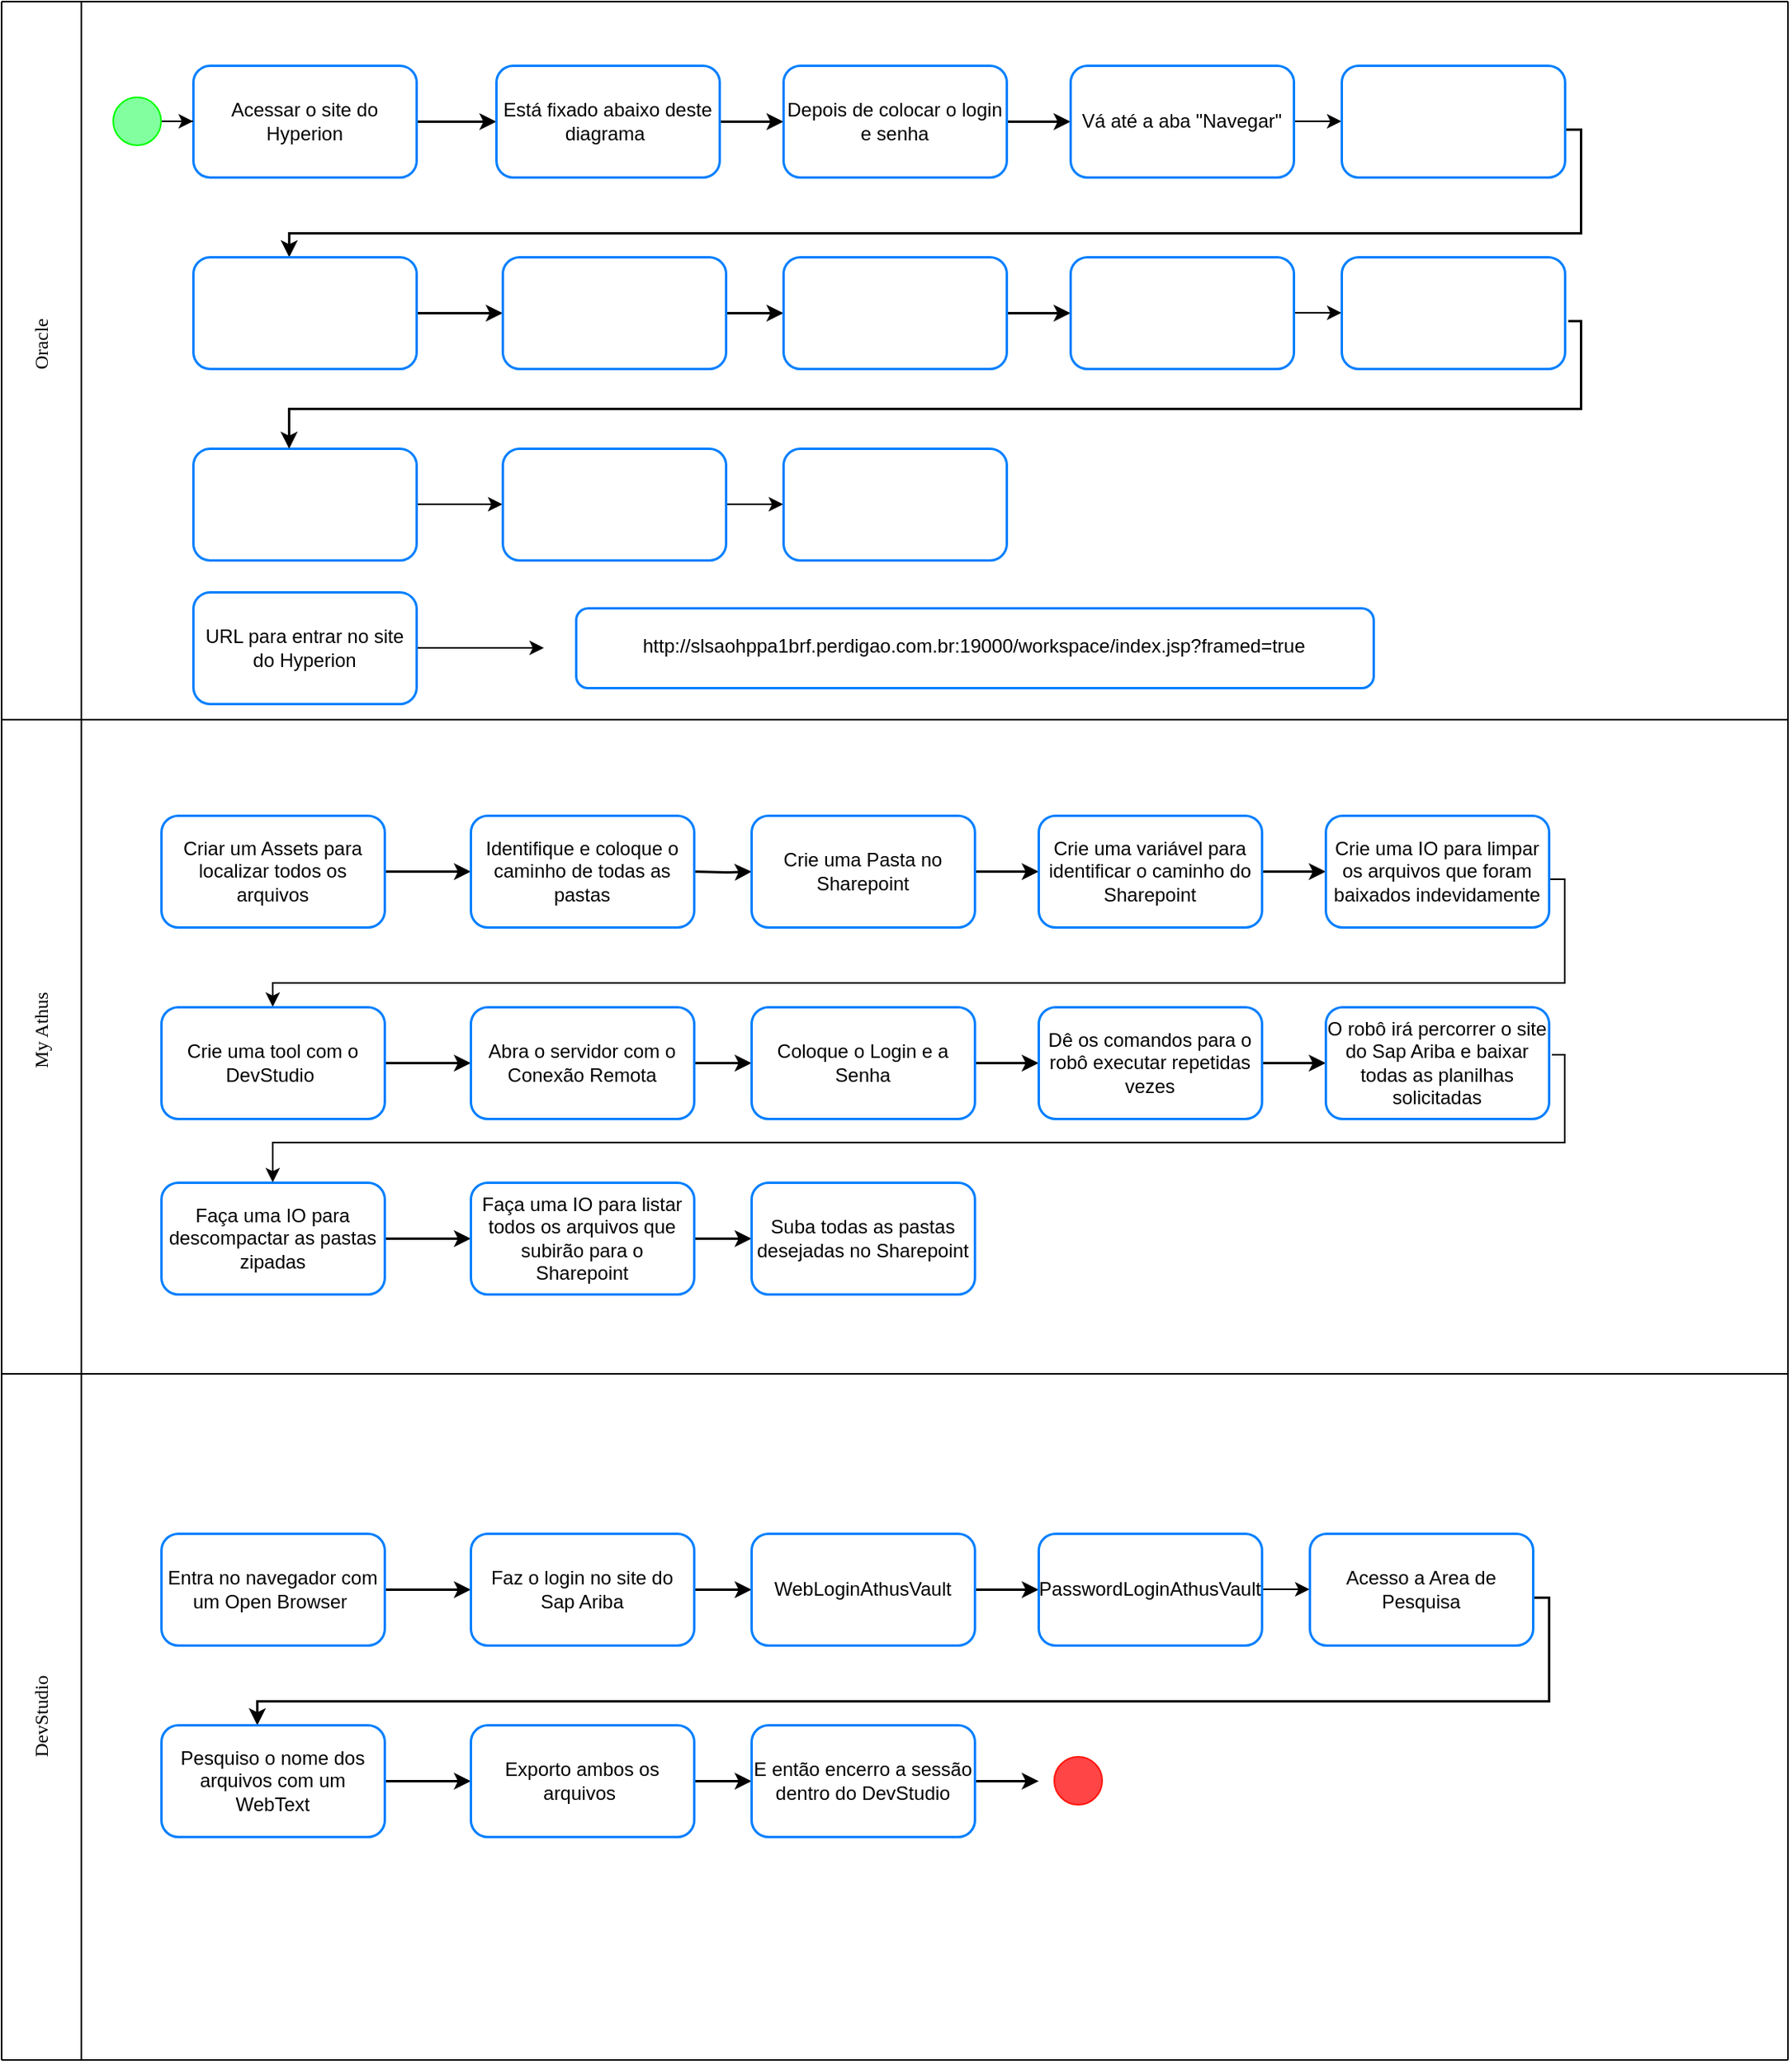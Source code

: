 <mxfile version="24.6.4" type="github">
  <diagram name="Página-1" id="-Nbuqv1Fr_TWL1hPOY4e">
    <mxGraphModel dx="1066" dy="613" grid="1" gridSize="10" guides="1" tooltips="1" connect="1" arrows="1" fold="1" page="1" pageScale="1" pageWidth="827" pageHeight="1169" math="0" shadow="0">
      <root>
        <mxCell id="0" />
        <mxCell id="1" parent="0" />
        <mxCell id="8QDnk09wVdR3-URtwcz0-7" value="" style="rounded=1;whiteSpace=wrap;html=1;strokeColor=#007FFF;strokeWidth=1.5;" parent="1" vertex="1">
          <mxGeometry x="360" y="380" width="500" height="50" as="geometry" />
        </mxCell>
        <mxCell id="xklGR3EyqK50y4K4-iU5-8" value="" style="edgeStyle=orthogonalEdgeStyle;rounded=0;orthogonalLoop=1;jettySize=auto;html=1;strokeColor=#000000;strokeWidth=1.5;" parent="1" source="xklGR3EyqK50y4K4-iU5-1" target="xklGR3EyqK50y4K4-iU5-7" edge="1">
          <mxGeometry relative="1" as="geometry" />
        </mxCell>
        <mxCell id="xklGR3EyqK50y4K4-iU5-1" value="Acessar o site do Hyperion" style="rounded=1;whiteSpace=wrap;html=1;strokeColor=#007FFF;strokeWidth=1.5;" parent="1" vertex="1">
          <mxGeometry x="120" y="40" width="140" height="70" as="geometry" />
        </mxCell>
        <mxCell id="xklGR3EyqK50y4K4-iU5-10" value="" style="edgeStyle=orthogonalEdgeStyle;rounded=0;orthogonalLoop=1;jettySize=auto;html=1;strokeColor=#000000;strokeWidth=1.5;" parent="1" source="xklGR3EyqK50y4K4-iU5-7" target="xklGR3EyqK50y4K4-iU5-9" edge="1">
          <mxGeometry relative="1" as="geometry" />
        </mxCell>
        <mxCell id="xklGR3EyqK50y4K4-iU5-7" value="Está fixado abaixo deste diagrama&amp;nbsp;" style="rounded=1;whiteSpace=wrap;html=1;strokeColor=#007FFF;strokeWidth=1.5;" parent="1" vertex="1">
          <mxGeometry x="310" y="40" width="140" height="70" as="geometry" />
        </mxCell>
        <mxCell id="xklGR3EyqK50y4K4-iU5-12" value="" style="edgeStyle=orthogonalEdgeStyle;rounded=0;orthogonalLoop=1;jettySize=auto;html=1;strokeColor=#000000;strokeWidth=1.5;" parent="1" source="xklGR3EyqK50y4K4-iU5-9" target="xklGR3EyqK50y4K4-iU5-11" edge="1">
          <mxGeometry relative="1" as="geometry" />
        </mxCell>
        <mxCell id="xklGR3EyqK50y4K4-iU5-9" value="Depois de colocar o login e senha" style="rounded=1;whiteSpace=wrap;html=1;strokeColor=#007FFF;strokeWidth=1.5;" parent="1" vertex="1">
          <mxGeometry x="490" y="40" width="140" height="70" as="geometry" />
        </mxCell>
        <mxCell id="btMj1ztMAgMaOOfJKISs-78" value="" style="edgeStyle=orthogonalEdgeStyle;rounded=0;orthogonalLoop=1;jettySize=auto;html=1;" parent="1" source="xklGR3EyqK50y4K4-iU5-11" target="xklGR3EyqK50y4K4-iU5-13" edge="1">
          <mxGeometry relative="1" as="geometry" />
        </mxCell>
        <mxCell id="xklGR3EyqK50y4K4-iU5-11" value="Vá até a aba &quot;Navegar&quot;" style="rounded=1;whiteSpace=wrap;html=1;strokeColor=#007FFF;strokeWidth=1.5;" parent="1" vertex="1">
          <mxGeometry x="670" y="40" width="140" height="70" as="geometry" />
        </mxCell>
        <mxCell id="xklGR3EyqK50y4K4-iU5-17" style="edgeStyle=orthogonalEdgeStyle;rounded=0;orthogonalLoop=1;jettySize=auto;html=1;strokeWidth=1.5;entryX=0.429;entryY=0;entryDx=0;entryDy=0;entryPerimeter=0;" parent="1" target="xklGR3EyqK50y4K4-iU5-15" edge="1">
          <mxGeometry relative="1" as="geometry">
            <mxPoint x="180" y="150" as="targetPoint" />
            <mxPoint x="962.02" y="60" as="sourcePoint" />
            <Array as="points">
              <mxPoint x="962" y="80" />
              <mxPoint x="990" y="80" />
              <mxPoint x="990" y="145" />
              <mxPoint x="180" y="145" />
            </Array>
          </mxGeometry>
        </mxCell>
        <mxCell id="xklGR3EyqK50y4K4-iU5-13" value="" style="rounded=1;whiteSpace=wrap;html=1;strokeColor=#007FFF;strokeWidth=1.5;" parent="1" vertex="1">
          <mxGeometry x="840" y="40" width="140" height="70" as="geometry" />
        </mxCell>
        <mxCell id="xklGR3EyqK50y4K4-iU5-19" value="" style="edgeStyle=orthogonalEdgeStyle;rounded=0;orthogonalLoop=1;jettySize=auto;html=1;strokeColor=#000000;strokeWidth=1.5;" parent="1" source="xklGR3EyqK50y4K4-iU5-15" target="xklGR3EyqK50y4K4-iU5-18" edge="1">
          <mxGeometry relative="1" as="geometry" />
        </mxCell>
        <mxCell id="xklGR3EyqK50y4K4-iU5-15" value="" style="rounded=1;whiteSpace=wrap;html=1;strokeColor=#007FFF;strokeWidth=1.5;" parent="1" vertex="1">
          <mxGeometry x="120" y="160" width="140" height="70" as="geometry" />
        </mxCell>
        <mxCell id="xklGR3EyqK50y4K4-iU5-21" value="" style="edgeStyle=orthogonalEdgeStyle;rounded=0;orthogonalLoop=1;jettySize=auto;html=1;strokeColor=#000000;strokeWidth=1.5;" parent="1" source="xklGR3EyqK50y4K4-iU5-18" target="xklGR3EyqK50y4K4-iU5-20" edge="1">
          <mxGeometry relative="1" as="geometry" />
        </mxCell>
        <mxCell id="xklGR3EyqK50y4K4-iU5-18" value="" style="rounded=1;whiteSpace=wrap;html=1;strokeColor=#007FFF;strokeWidth=1.5;" parent="1" vertex="1">
          <mxGeometry x="314" y="160" width="140" height="70" as="geometry" />
        </mxCell>
        <mxCell id="xklGR3EyqK50y4K4-iU5-25" value="" style="edgeStyle=orthogonalEdgeStyle;rounded=0;orthogonalLoop=1;jettySize=auto;html=1;strokeColor=#000000;strokeWidth=1.5;" parent="1" source="xklGR3EyqK50y4K4-iU5-20" target="xklGR3EyqK50y4K4-iU5-24" edge="1">
          <mxGeometry relative="1" as="geometry" />
        </mxCell>
        <mxCell id="xklGR3EyqK50y4K4-iU5-20" value="" style="rounded=1;whiteSpace=wrap;html=1;strokeColor=#007FFF;strokeWidth=1.5;" parent="1" vertex="1">
          <mxGeometry x="490" y="160" width="140" height="70" as="geometry" />
        </mxCell>
        <mxCell id="btMj1ztMAgMaOOfJKISs-79" value="" style="edgeStyle=orthogonalEdgeStyle;rounded=0;orthogonalLoop=1;jettySize=auto;html=1;" parent="1" source="xklGR3EyqK50y4K4-iU5-24" target="xklGR3EyqK50y4K4-iU5-26" edge="1">
          <mxGeometry relative="1" as="geometry" />
        </mxCell>
        <mxCell id="xklGR3EyqK50y4K4-iU5-24" value="" style="rounded=1;whiteSpace=wrap;html=1;strokeColor=#007FFF;strokeWidth=1.5;" parent="1" vertex="1">
          <mxGeometry x="670" y="160" width="140" height="70" as="geometry" />
        </mxCell>
        <mxCell id="xklGR3EyqK50y4K4-iU5-26" value="" style="rounded=1;whiteSpace=wrap;html=1;strokeColor=#007FFF;strokeWidth=1.5;" parent="1" vertex="1">
          <mxGeometry x="840" y="160" width="140" height="70" as="geometry" />
        </mxCell>
        <mxCell id="btMj1ztMAgMaOOfJKISs-73" value="" style="edgeStyle=orthogonalEdgeStyle;rounded=0;orthogonalLoop=1;jettySize=auto;html=1;" parent="1" source="xklGR3EyqK50y4K4-iU5-28" target="btMj1ztMAgMaOOfJKISs-72" edge="1">
          <mxGeometry relative="1" as="geometry" />
        </mxCell>
        <mxCell id="xklGR3EyqK50y4K4-iU5-28" value="" style="rounded=1;whiteSpace=wrap;html=1;strokeColor=#007FFF;strokeWidth=1.5;" parent="1" vertex="1">
          <mxGeometry x="120" y="280" width="140" height="70" as="geometry" />
        </mxCell>
        <mxCell id="xklGR3EyqK50y4K4-iU5-48" style="edgeStyle=orthogonalEdgeStyle;rounded=0;orthogonalLoop=1;jettySize=auto;html=1;strokeWidth=1.5;" parent="1" edge="1">
          <mxGeometry relative="1" as="geometry">
            <mxPoint x="180" y="280" as="targetPoint" />
            <mxPoint x="982" y="200" as="sourcePoint" />
            <Array as="points">
              <mxPoint x="990" y="200" />
              <mxPoint x="990" y="255" />
              <mxPoint x="180" y="255" />
            </Array>
          </mxGeometry>
        </mxCell>
        <mxCell id="btMj1ztMAgMaOOfJKISs-3" value="" style="endArrow=none;html=1;rounded=0;" parent="1" edge="1">
          <mxGeometry width="50" height="50" relative="1" as="geometry">
            <mxPoint x="50" y="430" as="sourcePoint" />
            <mxPoint x="50" as="targetPoint" />
          </mxGeometry>
        </mxCell>
        <mxCell id="btMj1ztMAgMaOOfJKISs-5" value="Oracle" style="text;html=1;align=center;verticalAlign=middle;resizable=0;points=[];autosize=1;strokeColor=none;fillColor=none;rotation=270;fontStyle=0;fontFamily=Verdana;" parent="1" vertex="1">
          <mxGeometry x="-5" y="200" width="60" height="30" as="geometry" />
        </mxCell>
        <mxCell id="btMj1ztMAgMaOOfJKISs-10" value="" style="endArrow=none;html=1;rounded=0;" parent="1" edge="1">
          <mxGeometry width="50" height="50" relative="1" as="geometry">
            <mxPoint x="1120" as="sourcePoint" />
            <mxPoint as="targetPoint" />
          </mxGeometry>
        </mxCell>
        <mxCell id="btMj1ztMAgMaOOfJKISs-11" value="" style="endArrow=none;html=1;rounded=0;" parent="1" edge="1">
          <mxGeometry width="50" height="50" relative="1" as="geometry">
            <mxPoint y="430" as="sourcePoint" />
            <mxPoint as="targetPoint" />
          </mxGeometry>
        </mxCell>
        <mxCell id="btMj1ztMAgMaOOfJKISs-12" value="" style="endArrow=none;html=1;rounded=0;" parent="1" edge="1">
          <mxGeometry width="50" height="50" relative="1" as="geometry">
            <mxPoint x="1120" y="430" as="sourcePoint" />
            <mxPoint x="1120" as="targetPoint" />
          </mxGeometry>
        </mxCell>
        <mxCell id="btMj1ztMAgMaOOfJKISs-16" value="" style="edgeStyle=orthogonalEdgeStyle;rounded=0;orthogonalLoop=1;jettySize=auto;html=1;strokeColor=#000000;strokeWidth=1.5;" parent="1" source="btMj1ztMAgMaOOfJKISs-17" edge="1">
          <mxGeometry relative="1" as="geometry">
            <mxPoint x="294" y="545" as="targetPoint" />
          </mxGeometry>
        </mxCell>
        <mxCell id="btMj1ztMAgMaOOfJKISs-17" value="Criar um Assets para localizar todos os arquivos" style="rounded=1;whiteSpace=wrap;html=1;strokeColor=#007FFF;strokeWidth=1.5;" parent="1" vertex="1">
          <mxGeometry x="100" y="510" width="140" height="70" as="geometry" />
        </mxCell>
        <mxCell id="btMj1ztMAgMaOOfJKISs-18" value="" style="edgeStyle=orthogonalEdgeStyle;rounded=0;orthogonalLoop=1;jettySize=auto;html=1;strokeColor=#000000;strokeWidth=1.5;" parent="1" target="btMj1ztMAgMaOOfJKISs-21" edge="1">
          <mxGeometry relative="1" as="geometry">
            <mxPoint x="434" y="545.0" as="sourcePoint" />
          </mxGeometry>
        </mxCell>
        <mxCell id="btMj1ztMAgMaOOfJKISs-20" value="" style="edgeStyle=orthogonalEdgeStyle;rounded=0;orthogonalLoop=1;jettySize=auto;html=1;strokeColor=#000000;strokeWidth=1.5;" parent="1" source="btMj1ztMAgMaOOfJKISs-21" target="btMj1ztMAgMaOOfJKISs-23" edge="1">
          <mxGeometry relative="1" as="geometry" />
        </mxCell>
        <mxCell id="btMj1ztMAgMaOOfJKISs-21" value="Crie uma Pasta no Sharepoint" style="rounded=1;whiteSpace=wrap;html=1;strokeColor=#007FFF;strokeWidth=1.5;" parent="1" vertex="1">
          <mxGeometry x="470" y="510" width="140" height="70" as="geometry" />
        </mxCell>
        <mxCell id="btMj1ztMAgMaOOfJKISs-22" value="" style="edgeStyle=orthogonalEdgeStyle;rounded=0;orthogonalLoop=1;jettySize=auto;html=1;strokeColor=#000000;strokeWidth=1.5;" parent="1" source="btMj1ztMAgMaOOfJKISs-23" target="btMj1ztMAgMaOOfJKISs-25" edge="1">
          <mxGeometry relative="1" as="geometry" />
        </mxCell>
        <mxCell id="btMj1ztMAgMaOOfJKISs-23" value="Crie uma variável para identificar o caminho do Sharepoint" style="rounded=1;whiteSpace=wrap;html=1;strokeColor=#007FFF;strokeWidth=1.5;" parent="1" vertex="1">
          <mxGeometry x="650" y="510" width="140" height="70" as="geometry" />
        </mxCell>
        <mxCell id="btMj1ztMAgMaOOfJKISs-24" style="edgeStyle=orthogonalEdgeStyle;rounded=0;orthogonalLoop=1;jettySize=auto;html=1;" parent="1" target="btMj1ztMAgMaOOfJKISs-27" edge="1">
          <mxGeometry relative="1" as="geometry">
            <mxPoint x="160.0" y="615" as="targetPoint" />
            <mxPoint x="952.02" y="530" as="sourcePoint" />
            <Array as="points">
              <mxPoint x="952" y="550" />
              <mxPoint x="980" y="550" />
              <mxPoint x="980" y="615" />
              <mxPoint x="170" y="615" />
            </Array>
          </mxGeometry>
        </mxCell>
        <mxCell id="btMj1ztMAgMaOOfJKISs-25" value="Crie uma IO para limpar os arquivos que foram baixados indevidamente" style="rounded=1;whiteSpace=wrap;html=1;strokeColor=#007FFF;strokeWidth=1.5;" parent="1" vertex="1">
          <mxGeometry x="830" y="510" width="140" height="70" as="geometry" />
        </mxCell>
        <mxCell id="btMj1ztMAgMaOOfJKISs-26" value="" style="edgeStyle=orthogonalEdgeStyle;rounded=0;orthogonalLoop=1;jettySize=auto;html=1;strokeColor=#000000;strokeWidth=1.5;" parent="1" source="btMj1ztMAgMaOOfJKISs-27" target="btMj1ztMAgMaOOfJKISs-29" edge="1">
          <mxGeometry relative="1" as="geometry" />
        </mxCell>
        <mxCell id="btMj1ztMAgMaOOfJKISs-27" value="Crie uma tool com o DevStudio&amp;nbsp;" style="rounded=1;whiteSpace=wrap;html=1;strokeColor=#007FFF;strokeWidth=1.5;" parent="1" vertex="1">
          <mxGeometry x="100" y="630" width="140" height="70" as="geometry" />
        </mxCell>
        <mxCell id="btMj1ztMAgMaOOfJKISs-28" value="" style="edgeStyle=orthogonalEdgeStyle;rounded=0;orthogonalLoop=1;jettySize=auto;html=1;strokeColor=#000000;strokeWidth=1.5;" parent="1" source="btMj1ztMAgMaOOfJKISs-29" target="btMj1ztMAgMaOOfJKISs-31" edge="1">
          <mxGeometry relative="1" as="geometry" />
        </mxCell>
        <mxCell id="btMj1ztMAgMaOOfJKISs-29" value="Abra o servidor com o Conexão Remota" style="rounded=1;whiteSpace=wrap;html=1;strokeColor=#007FFF;strokeWidth=1.5;" parent="1" vertex="1">
          <mxGeometry x="294" y="630" width="140" height="70" as="geometry" />
        </mxCell>
        <mxCell id="btMj1ztMAgMaOOfJKISs-30" value="" style="edgeStyle=orthogonalEdgeStyle;rounded=0;orthogonalLoop=1;jettySize=auto;html=1;strokeColor=#000000;strokeWidth=1.5;" parent="1" source="btMj1ztMAgMaOOfJKISs-31" target="btMj1ztMAgMaOOfJKISs-33" edge="1">
          <mxGeometry relative="1" as="geometry" />
        </mxCell>
        <mxCell id="btMj1ztMAgMaOOfJKISs-31" value="Coloque o Login e a Senha" style="rounded=1;whiteSpace=wrap;html=1;strokeColor=#007FFF;strokeWidth=1.5;" parent="1" vertex="1">
          <mxGeometry x="470" y="630" width="140" height="70" as="geometry" />
        </mxCell>
        <mxCell id="btMj1ztMAgMaOOfJKISs-32" value="" style="edgeStyle=orthogonalEdgeStyle;rounded=0;orthogonalLoop=1;jettySize=auto;html=1;strokeColor=#000000;strokeWidth=1.5;" parent="1" source="btMj1ztMAgMaOOfJKISs-33" target="btMj1ztMAgMaOOfJKISs-34" edge="1">
          <mxGeometry relative="1" as="geometry" />
        </mxCell>
        <mxCell id="btMj1ztMAgMaOOfJKISs-33" value="Dê os comandos para o robô executar repetidas vezes" style="rounded=1;whiteSpace=wrap;html=1;strokeColor=#007FFF;strokeWidth=1.5;" parent="1" vertex="1">
          <mxGeometry x="650" y="630" width="140" height="70" as="geometry" />
        </mxCell>
        <mxCell id="btMj1ztMAgMaOOfJKISs-34" value="O robô irá percorrer o site do Sap Ariba e baixar todas as planilhas solicitadas" style="rounded=1;whiteSpace=wrap;html=1;strokeColor=#007FFF;strokeWidth=1.5;" parent="1" vertex="1">
          <mxGeometry x="830" y="630" width="140" height="70" as="geometry" />
        </mxCell>
        <mxCell id="btMj1ztMAgMaOOfJKISs-46" value="" style="edgeStyle=orthogonalEdgeStyle;rounded=0;orthogonalLoop=1;jettySize=auto;html=1;strokeColor=#000000;strokeWidth=1.5;" parent="1" source="btMj1ztMAgMaOOfJKISs-35" target="btMj1ztMAgMaOOfJKISs-45" edge="1">
          <mxGeometry relative="1" as="geometry" />
        </mxCell>
        <mxCell id="btMj1ztMAgMaOOfJKISs-35" value="Faça uma IO para descompactar as pastas zipadas" style="rounded=1;whiteSpace=wrap;html=1;strokeColor=#007FFF;strokeWidth=1.5;" parent="1" vertex="1">
          <mxGeometry x="100" y="740" width="140" height="70" as="geometry" />
        </mxCell>
        <mxCell id="btMj1ztMAgMaOOfJKISs-36" style="edgeStyle=orthogonalEdgeStyle;rounded=0;orthogonalLoop=1;jettySize=auto;html=1;entryX=0.5;entryY=0;entryDx=0;entryDy=0;" parent="1" target="btMj1ztMAgMaOOfJKISs-35" edge="1">
          <mxGeometry relative="1" as="geometry">
            <mxPoint x="190" y="730" as="targetPoint" />
            <mxPoint x="972" y="660" as="sourcePoint" />
            <Array as="points">
              <mxPoint x="980" y="660" />
              <mxPoint x="980" y="715" />
              <mxPoint x="170" y="715" />
            </Array>
          </mxGeometry>
        </mxCell>
        <mxCell id="btMj1ztMAgMaOOfJKISs-37" value="" style="endArrow=none;html=1;rounded=0;" parent="1" edge="1">
          <mxGeometry width="50" height="50" relative="1" as="geometry">
            <mxPoint x="50" y="860" as="sourcePoint" />
            <mxPoint x="50" y="430" as="targetPoint" />
          </mxGeometry>
        </mxCell>
        <mxCell id="btMj1ztMAgMaOOfJKISs-38" value="My Athus" style="text;html=1;align=center;verticalAlign=middle;resizable=0;points=[];autosize=1;strokeColor=none;fillColor=none;rotation=270;fontStyle=0;fontFamily=Verdana;" parent="1" vertex="1">
          <mxGeometry x="-15" y="630" width="80" height="30" as="geometry" />
        </mxCell>
        <mxCell id="btMj1ztMAgMaOOfJKISs-39" value="" style="endArrow=none;html=1;rounded=0;strokeColor=default;" parent="1" edge="1">
          <mxGeometry width="50" height="50" relative="1" as="geometry">
            <mxPoint x="1120" y="450" as="sourcePoint" />
            <mxPoint y="450" as="targetPoint" />
          </mxGeometry>
        </mxCell>
        <mxCell id="btMj1ztMAgMaOOfJKISs-40" value="" style="endArrow=none;html=1;rounded=0;" parent="1" edge="1">
          <mxGeometry width="50" height="50" relative="1" as="geometry">
            <mxPoint y="860" as="sourcePoint" />
            <mxPoint y="430" as="targetPoint" />
          </mxGeometry>
        </mxCell>
        <mxCell id="btMj1ztMAgMaOOfJKISs-41" value="" style="endArrow=none;html=1;rounded=0;" parent="1" edge="1">
          <mxGeometry width="50" height="50" relative="1" as="geometry">
            <mxPoint x="1120" y="860" as="sourcePoint" />
            <mxPoint x="1120" y="430" as="targetPoint" />
          </mxGeometry>
        </mxCell>
        <mxCell id="btMj1ztMAgMaOOfJKISs-42" value="" style="endArrow=none;html=1;rounded=0;" parent="1" edge="1">
          <mxGeometry width="50" height="50" relative="1" as="geometry">
            <mxPoint x="1120" y="860" as="sourcePoint" />
            <mxPoint y="860" as="targetPoint" />
          </mxGeometry>
        </mxCell>
        <mxCell id="btMj1ztMAgMaOOfJKISs-44" value="Identifique e coloque o caminho de todas as pastas" style="rounded=1;whiteSpace=wrap;html=1;strokeColor=#007FFF;strokeWidth=1.5;" parent="1" vertex="1">
          <mxGeometry x="294" y="510" width="140" height="70" as="geometry" />
        </mxCell>
        <mxCell id="btMj1ztMAgMaOOfJKISs-48" value="" style="edgeStyle=orthogonalEdgeStyle;rounded=0;orthogonalLoop=1;jettySize=auto;html=1;strokeColor=#000000;strokeWidth=1.5;" parent="1" source="btMj1ztMAgMaOOfJKISs-45" target="btMj1ztMAgMaOOfJKISs-47" edge="1">
          <mxGeometry relative="1" as="geometry" />
        </mxCell>
        <mxCell id="btMj1ztMAgMaOOfJKISs-45" value="Faça uma IO para listar todos os arquivos que subirão para o Sharepoint" style="rounded=1;whiteSpace=wrap;html=1;strokeColor=#007FFF;strokeWidth=1.5;" parent="1" vertex="1">
          <mxGeometry x="294" y="740" width="140" height="70" as="geometry" />
        </mxCell>
        <mxCell id="btMj1ztMAgMaOOfJKISs-47" value="Suba todas as pastas desejadas no Sharepoint" style="rounded=1;whiteSpace=wrap;html=1;strokeColor=#007FFF;strokeWidth=1.5;" parent="1" vertex="1">
          <mxGeometry x="470" y="740" width="140" height="70" as="geometry" />
        </mxCell>
        <mxCell id="btMj1ztMAgMaOOfJKISs-71" value="" style="edgeStyle=orthogonalEdgeStyle;rounded=0;orthogonalLoop=1;jettySize=auto;html=1;" parent="1" source="btMj1ztMAgMaOOfJKISs-70" target="xklGR3EyqK50y4K4-iU5-1" edge="1">
          <mxGeometry relative="1" as="geometry" />
        </mxCell>
        <mxCell id="btMj1ztMAgMaOOfJKISs-70" value="" style="ellipse;whiteSpace=wrap;html=1;aspect=fixed;fillColor=#82FF9F;strokeColor=#00FF00;" parent="1" vertex="1">
          <mxGeometry x="70" y="60" width="30" height="30" as="geometry" />
        </mxCell>
        <mxCell id="btMj1ztMAgMaOOfJKISs-77" value="" style="edgeStyle=orthogonalEdgeStyle;rounded=0;orthogonalLoop=1;jettySize=auto;html=1;" parent="1" source="btMj1ztMAgMaOOfJKISs-72" target="btMj1ztMAgMaOOfJKISs-76" edge="1">
          <mxGeometry relative="1" as="geometry" />
        </mxCell>
        <mxCell id="btMj1ztMAgMaOOfJKISs-72" value="" style="rounded=1;whiteSpace=wrap;html=1;strokeColor=#007FFF;strokeWidth=1.5;" parent="1" vertex="1">
          <mxGeometry x="314" y="280" width="140" height="70" as="geometry" />
        </mxCell>
        <mxCell id="btMj1ztMAgMaOOfJKISs-76" value="" style="rounded=1;whiteSpace=wrap;html=1;strokeColor=#007FFF;strokeWidth=1.5;" parent="1" vertex="1">
          <mxGeometry x="490" y="280" width="140" height="70" as="geometry" />
        </mxCell>
        <mxCell id="btMj1ztMAgMaOOfJKISs-82" value="" style="edgeStyle=orthogonalEdgeStyle;rounded=0;orthogonalLoop=1;jettySize=auto;html=1;strokeColor=#000000;strokeWidth=1.5;" parent="1" source="btMj1ztMAgMaOOfJKISs-83" target="btMj1ztMAgMaOOfJKISs-85" edge="1">
          <mxGeometry relative="1" as="geometry" />
        </mxCell>
        <mxCell id="btMj1ztMAgMaOOfJKISs-83" value="Entra no navegador com um Open Browser&amp;nbsp;" style="rounded=1;whiteSpace=wrap;html=1;strokeColor=#007FFF;strokeWidth=1.5;" parent="1" vertex="1">
          <mxGeometry x="100" y="960" width="140" height="70" as="geometry" />
        </mxCell>
        <mxCell id="btMj1ztMAgMaOOfJKISs-84" value="" style="edgeStyle=orthogonalEdgeStyle;rounded=0;orthogonalLoop=1;jettySize=auto;html=1;strokeColor=#000000;strokeWidth=1.5;" parent="1" source="btMj1ztMAgMaOOfJKISs-85" target="btMj1ztMAgMaOOfJKISs-87" edge="1">
          <mxGeometry relative="1" as="geometry" />
        </mxCell>
        <mxCell id="btMj1ztMAgMaOOfJKISs-85" value="Faz o login no site do Sap Ariba" style="rounded=1;whiteSpace=wrap;html=1;strokeColor=#007FFF;strokeWidth=1.5;" parent="1" vertex="1">
          <mxGeometry x="294" y="960" width="140" height="70" as="geometry" />
        </mxCell>
        <mxCell id="btMj1ztMAgMaOOfJKISs-86" value="" style="edgeStyle=orthogonalEdgeStyle;rounded=0;orthogonalLoop=1;jettySize=auto;html=1;strokeColor=#000000;strokeWidth=1.5;" parent="1" source="btMj1ztMAgMaOOfJKISs-87" target="btMj1ztMAgMaOOfJKISs-89" edge="1">
          <mxGeometry relative="1" as="geometry" />
        </mxCell>
        <mxCell id="btMj1ztMAgMaOOfJKISs-87" value="WebLoginAthusVault" style="rounded=1;whiteSpace=wrap;html=1;strokeColor=#007FFF;strokeWidth=1.5;" parent="1" vertex="1">
          <mxGeometry x="470" y="960" width="140" height="70" as="geometry" />
        </mxCell>
        <mxCell id="btMj1ztMAgMaOOfJKISs-88" value="" style="edgeStyle=orthogonalEdgeStyle;rounded=0;orthogonalLoop=1;jettySize=auto;html=1;" parent="1" source="btMj1ztMAgMaOOfJKISs-89" target="btMj1ztMAgMaOOfJKISs-91" edge="1">
          <mxGeometry relative="1" as="geometry" />
        </mxCell>
        <mxCell id="btMj1ztMAgMaOOfJKISs-89" value="PasswordLoginAthusVault" style="rounded=1;whiteSpace=wrap;html=1;strokeColor=#007FFF;strokeWidth=1.5;" parent="1" vertex="1">
          <mxGeometry x="650" y="960" width="140" height="70" as="geometry" />
        </mxCell>
        <mxCell id="btMj1ztMAgMaOOfJKISs-90" style="edgeStyle=orthogonalEdgeStyle;rounded=0;orthogonalLoop=1;jettySize=auto;html=1;strokeWidth=1.5;entryX=0.429;entryY=0;entryDx=0;entryDy=0;entryPerimeter=0;" parent="1" target="btMj1ztMAgMaOOfJKISs-93" edge="1">
          <mxGeometry relative="1" as="geometry">
            <mxPoint x="160" y="1070" as="targetPoint" />
            <mxPoint x="942.02" y="980" as="sourcePoint" />
            <Array as="points">
              <mxPoint x="942" y="1000" />
              <mxPoint x="970" y="1000" />
              <mxPoint x="970" y="1065" />
              <mxPoint x="160" y="1065" />
            </Array>
          </mxGeometry>
        </mxCell>
        <mxCell id="btMj1ztMAgMaOOfJKISs-91" value="Acesso a Area de Pesquisa" style="rounded=1;whiteSpace=wrap;html=1;strokeColor=#007FFF;strokeWidth=1.5;" parent="1" vertex="1">
          <mxGeometry x="820" y="960" width="140" height="70" as="geometry" />
        </mxCell>
        <mxCell id="btMj1ztMAgMaOOfJKISs-92" value="" style="edgeStyle=orthogonalEdgeStyle;rounded=0;orthogonalLoop=1;jettySize=auto;html=1;strokeColor=#000000;strokeWidth=1.5;" parent="1" source="btMj1ztMAgMaOOfJKISs-93" target="btMj1ztMAgMaOOfJKISs-95" edge="1">
          <mxGeometry relative="1" as="geometry" />
        </mxCell>
        <mxCell id="btMj1ztMAgMaOOfJKISs-93" value="Pesquiso o nome dos arquivos com um WebText" style="rounded=1;whiteSpace=wrap;html=1;strokeColor=#007FFF;strokeWidth=1.5;" parent="1" vertex="1">
          <mxGeometry x="100" y="1080" width="140" height="70" as="geometry" />
        </mxCell>
        <mxCell id="btMj1ztMAgMaOOfJKISs-94" value="" style="edgeStyle=orthogonalEdgeStyle;rounded=0;orthogonalLoop=1;jettySize=auto;html=1;strokeColor=#000000;strokeWidth=1.5;" parent="1" source="btMj1ztMAgMaOOfJKISs-95" target="btMj1ztMAgMaOOfJKISs-97" edge="1">
          <mxGeometry relative="1" as="geometry" />
        </mxCell>
        <mxCell id="btMj1ztMAgMaOOfJKISs-95" value="Exporto ambos os arquivos&amp;nbsp;" style="rounded=1;whiteSpace=wrap;html=1;strokeColor=#007FFF;strokeWidth=1.5;" parent="1" vertex="1">
          <mxGeometry x="294" y="1080" width="140" height="70" as="geometry" />
        </mxCell>
        <mxCell id="btMj1ztMAgMaOOfJKISs-96" value="" style="edgeStyle=orthogonalEdgeStyle;rounded=0;orthogonalLoop=1;jettySize=auto;html=1;strokeColor=#000000;strokeWidth=1.5;" parent="1" source="btMj1ztMAgMaOOfJKISs-97" edge="1">
          <mxGeometry relative="1" as="geometry">
            <mxPoint x="650" y="1115" as="targetPoint" />
          </mxGeometry>
        </mxCell>
        <mxCell id="btMj1ztMAgMaOOfJKISs-97" value="E então encerro a sessão dentro do DevStudio" style="rounded=1;whiteSpace=wrap;html=1;strokeColor=#007FFF;strokeWidth=1.5;" parent="1" vertex="1">
          <mxGeometry x="470" y="1080" width="140" height="70" as="geometry" />
        </mxCell>
        <mxCell id="btMj1ztMAgMaOOfJKISs-104" value="" style="endArrow=none;html=1;rounded=0;" parent="1" edge="1">
          <mxGeometry width="50" height="50" relative="1" as="geometry">
            <mxPoint x="50" y="1290" as="sourcePoint" />
            <mxPoint x="50" y="860" as="targetPoint" />
          </mxGeometry>
        </mxCell>
        <mxCell id="btMj1ztMAgMaOOfJKISs-105" value="DevStudio" style="text;html=1;align=center;verticalAlign=middle;resizable=0;points=[];autosize=1;strokeColor=none;fillColor=none;rotation=270;fontStyle=0;fontFamily=Verdana;" parent="1" vertex="1">
          <mxGeometry x="-20" y="1060" width="90" height="30" as="geometry" />
        </mxCell>
        <mxCell id="btMj1ztMAgMaOOfJKISs-106" value="" style="endArrow=none;html=1;rounded=0;" parent="1" edge="1">
          <mxGeometry width="50" height="50" relative="1" as="geometry">
            <mxPoint x="1120" y="860" as="sourcePoint" />
            <mxPoint x="-8.882e-16" y="860" as="targetPoint" />
          </mxGeometry>
        </mxCell>
        <mxCell id="btMj1ztMAgMaOOfJKISs-107" value="" style="endArrow=none;html=1;rounded=0;" parent="1" edge="1">
          <mxGeometry width="50" height="50" relative="1" as="geometry">
            <mxPoint x="-8.882e-16" y="1290" as="sourcePoint" />
            <mxPoint x="-8.882e-16" y="860" as="targetPoint" />
          </mxGeometry>
        </mxCell>
        <mxCell id="btMj1ztMAgMaOOfJKISs-108" value="" style="endArrow=none;html=1;rounded=0;" parent="1" edge="1">
          <mxGeometry width="50" height="50" relative="1" as="geometry">
            <mxPoint x="1120" y="1290" as="sourcePoint" />
            <mxPoint x="1120" y="860" as="targetPoint" />
          </mxGeometry>
        </mxCell>
        <mxCell id="btMj1ztMAgMaOOfJKISs-109" value="" style="endArrow=none;html=1;rounded=0;" parent="1" edge="1">
          <mxGeometry width="50" height="50" relative="1" as="geometry">
            <mxPoint x="1120" y="1290" as="sourcePoint" />
            <mxPoint x="-8.882e-16" y="1290" as="targetPoint" />
          </mxGeometry>
        </mxCell>
        <mxCell id="btMj1ztMAgMaOOfJKISs-110" value="" style="endArrow=none;html=1;rounded=0;" parent="1" edge="1">
          <mxGeometry width="50" height="50" relative="1" as="geometry">
            <mxPoint x="1120" y="1290" as="sourcePoint" />
            <mxPoint x="-8.882e-16" y="1290" as="targetPoint" />
          </mxGeometry>
        </mxCell>
        <mxCell id="obUuhPX0oxgEwz4-49ue-1" value="" style="ellipse;whiteSpace=wrap;html=1;aspect=fixed;fillColor=#FF4545;strokeColor=#FF150D;" parent="1" vertex="1">
          <mxGeometry x="660" y="1100" width="30" height="30" as="geometry" />
        </mxCell>
        <UserObject label="http://slsaohppa1brf.perdigao.com.br:19000/workspace/index.jsp?framed=true" id="8QDnk09wVdR3-URtwcz0-1">
          <mxCell style="text;whiteSpace=wrap;" parent="1" vertex="1">
            <mxGeometry x="400" y="390" width="450" height="40" as="geometry" />
          </mxCell>
        </UserObject>
        <mxCell id="8QDnk09wVdR3-URtwcz0-6" value="" style="edgeStyle=orthogonalEdgeStyle;rounded=0;orthogonalLoop=1;jettySize=auto;html=1;" parent="1" source="8QDnk09wVdR3-URtwcz0-3" edge="1">
          <mxGeometry relative="1" as="geometry">
            <mxPoint x="340" y="405" as="targetPoint" />
          </mxGeometry>
        </mxCell>
        <mxCell id="8QDnk09wVdR3-URtwcz0-3" value="URL para entrar no site do Hyperion" style="rounded=1;whiteSpace=wrap;html=1;strokeColor=#007FFF;strokeWidth=1.5;" parent="1" vertex="1">
          <mxGeometry x="120" y="370" width="140" height="70" as="geometry" />
        </mxCell>
      </root>
    </mxGraphModel>
  </diagram>
</mxfile>
